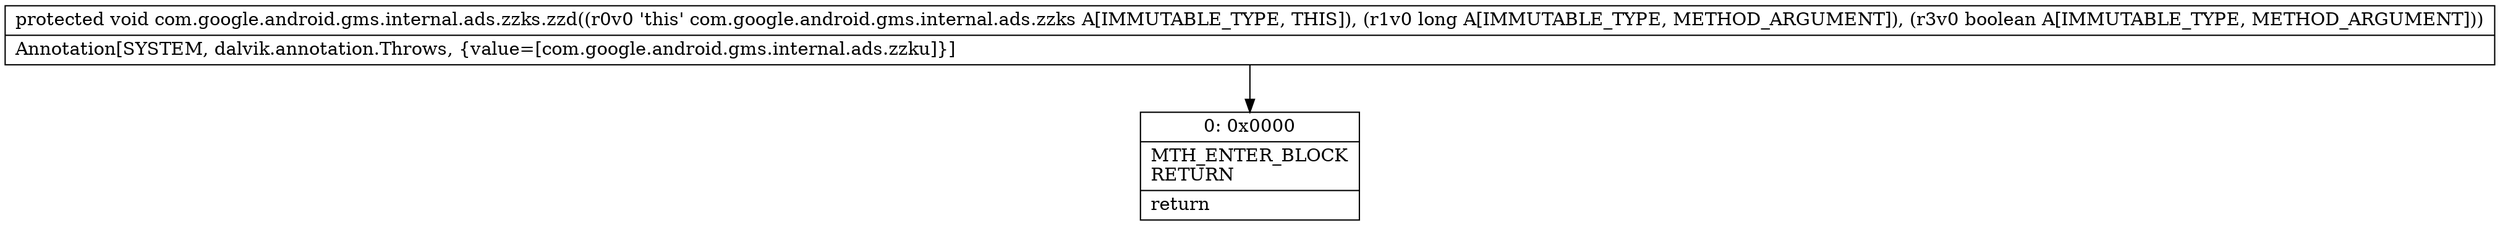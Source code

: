 digraph "CFG forcom.google.android.gms.internal.ads.zzks.zzd(JZ)V" {
Node_0 [shape=record,label="{0\:\ 0x0000|MTH_ENTER_BLOCK\lRETURN\l|return\l}"];
MethodNode[shape=record,label="{protected void com.google.android.gms.internal.ads.zzks.zzd((r0v0 'this' com.google.android.gms.internal.ads.zzks A[IMMUTABLE_TYPE, THIS]), (r1v0 long A[IMMUTABLE_TYPE, METHOD_ARGUMENT]), (r3v0 boolean A[IMMUTABLE_TYPE, METHOD_ARGUMENT]))  | Annotation[SYSTEM, dalvik.annotation.Throws, \{value=[com.google.android.gms.internal.ads.zzku]\}]\l}"];
MethodNode -> Node_0;
}

